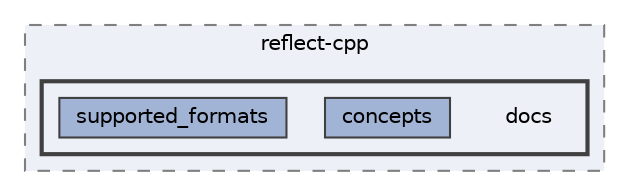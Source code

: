 digraph "external/reflect-cpp/docs"
{
 // LATEX_PDF_SIZE
  bgcolor="transparent";
  edge [fontname=Helvetica,fontsize=10,labelfontname=Helvetica,labelfontsize=10];
  node [fontname=Helvetica,fontsize=10,shape=box,height=0.2,width=0.4];
  compound=true
  subgraph clusterdir_ec22af54b9d0dc12688f514bfd105c6b {
    graph [ bgcolor="#edf0f7", pencolor="grey50", label="reflect-cpp", fontname=Helvetica,fontsize=10 style="filled,dashed", URL="dir_ec22af54b9d0dc12688f514bfd105c6b.html",tooltip=""]
  subgraph clusterdir_a3ee9bc60eb4fb71bcdf41cb201a0ac6 {
    graph [ bgcolor="#edf0f7", pencolor="grey25", label="", fontname=Helvetica,fontsize=10 style="filled,bold", URL="dir_a3ee9bc60eb4fb71bcdf41cb201a0ac6.html",tooltip=""]
    dir_a3ee9bc60eb4fb71bcdf41cb201a0ac6 [shape=plaintext, label="docs"];
  dir_4fada7b6f357e6108acda661589201b0 [label="concepts", fillcolor="#a2b4d6", color="grey25", style="filled", URL="dir_4fada7b6f357e6108acda661589201b0.html",tooltip=""];
  dir_717c6009d551d09b12b253878e778595 [label="supported_formats", fillcolor="#a2b4d6", color="grey25", style="filled", URL="dir_717c6009d551d09b12b253878e778595.html",tooltip=""];
  }
  }
}

